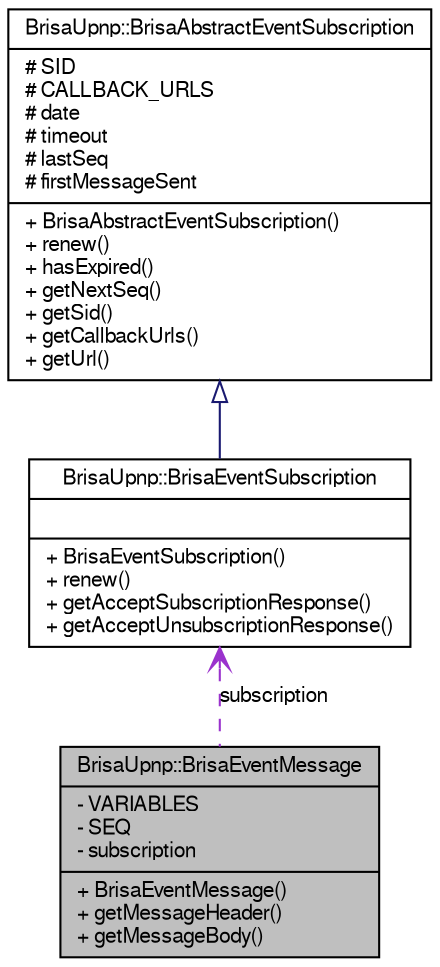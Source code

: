 digraph G
{
  bgcolor="transparent";
  edge [fontname="FreeSans",fontsize="10",labelfontname="FreeSans",labelfontsize="10"];
  node [fontname="FreeSans",fontsize="10",shape=record];
  Node1 [label="{BrisaUpnp::BrisaEventMessage\n|- VARIABLES\l- SEQ\l- subscription\l|+ BrisaEventMessage()\l+ getMessageHeader()\l+ getMessageBody()\l}",height=0.2,width=0.4,color="black", fillcolor="grey75", style="filled" fontcolor="black"];
  Node2 -> Node1 [dir=back,color="darkorchid3",fontsize="10",style="dashed",label="subscription",arrowtail="open"];
  Node2 [label="{BrisaUpnp::BrisaEventSubscription\n||+ BrisaEventSubscription()\l+ renew()\l+ getAcceptSubscriptionResponse()\l+ getAcceptUnsubscriptionResponse()\l}",height=0.2,width=0.4,color="black",URL="$classBrisaUpnp_1_1BrisaEventSubscription.html"];
  Node3 -> Node2 [dir=back,color="midnightblue",fontsize="10",style="solid",arrowtail="empty"];
  Node3 [label="{BrisaUpnp::BrisaAbstractEventSubscription\n|# SID\l# CALLBACK_URLS\l# date\l# timeout\l# lastSeq\l# firstMessageSent\l|+ BrisaAbstractEventSubscription()\l+ renew()\l+ hasExpired()\l+ getNextSeq()\l+ getSid()\l+ getCallbackUrls()\l+ getUrl()\l}",height=0.2,width=0.4,color="black",URL="$classBrisaUpnp_1_1BrisaAbstractEventSubscription.html",tooltip="Abstract class that represents an event subscription."];
}
